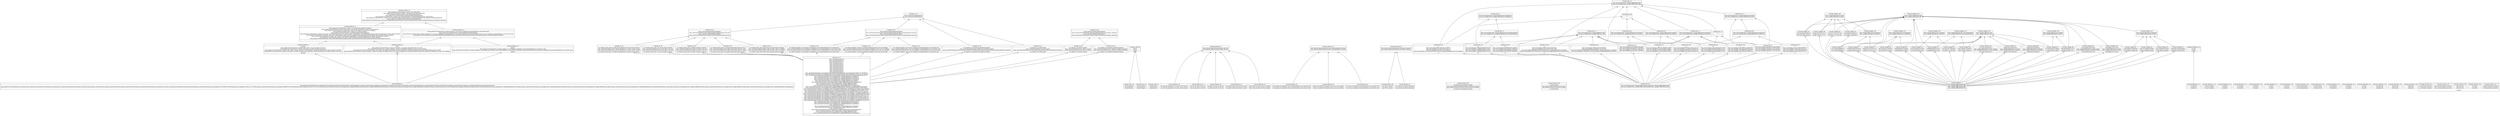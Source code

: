 digraph G { 
	rankdir=BT;
subgraph products { 
label="products";
7 [shape=record,label="{Concept_products_7|exist_products2UserStories(exist_userStories2mrs(12)&exist_userStories2mrs(10)&exist_userStories2mrs(11)&exist_userStories2mrs(1)&exist_userStories2mrs(2)&exist_userStories2mrs(3)&exist_userStories2mrs(4)&exist_userStories2mrs(5)&exist_userStories2mrs(6)&exist_userStories2mrs(7)&exist_userStories2mrs(8)&exist_userStories2mrs(9))\nexist_products2UserStories(exist_userStories2mrs(12)&exist_userStories2mrs(10)&exist_userStories2mrs(11)&exist_userStories2mrs(1)&exist_userStories2mrs(2)&exist_userStories2mrs(3)&exist_userStories2mrs(4)&exist_userStories2mrs(5)&exist_userStories2mrs(6)&exist_userStories2mrs(7)&exist_userStories2mrs(8)&exist_userStories2mrs(9)&exist_userStories2mrs(exist_mrs2changes(762370063873822982)&exist_mrs2changes(2013845107719879822))&exist_userStories2mrs(exist_mrs2changes(-6845893734383208364)&exist_mrs2changes(2354241747147181138))&exist_userStories2mrs(exist_mrs2changes(exist_changes2diffs(renamed_file)&exist_changes2diffs(deleted_file)))&exist_userStories2mrs(exist_mrs2changes(exist_changes2filenames(src/plotList)))&exist_userStories2mrs(exist_mrs2changes(exist_changes2filenames(src/admin)))&exist_userStories2mrs(exist_mrs2changes(exist_changes2filenames(src/weather)))&exist_userStories2mrs(exist_mrs2changes(exist_changes2filenames(src/farmer)))&exist_userStories2mrs(exist_mrs2changes(exist_changes2filenames(src/plot)))&exist_userStories2mrs(exist_mrs2changes(exist_changes2filenames(src/recommendation)))&exist_userStories2mrs(exist_mrs2changes(exist_changes2diffs(edited_file)))&exist_userStories2mrs(exist_mrs2changes(exist_changes2diffs(new_file)))&exist_userStories2mrs(exist_mrs2changes(exist_changes2filenames(src/irrigation))))\n|}"];
8 [shape=record,label="{Concept_products_8|Vine\nexist_products2UserStories(As a farmer with a plot I can export observation data for a plot)\nexist_products2UserStories(As a farmer irrigator I choose my preferred irrigation unit in my user-settings)\nexist_products2UserStories(As a farmer with a plot I can export observation data for a plot&exist_userStories2features(can export observation data for a plot))\nexist_products2UserStories(As a farmer irrigator I choose my preferred irrigation unit in my user-settings&exist_userStories2features(choose my preferred irrigation unit in my user-settings))\n|Vine\n}"];
9 [shape=record,label="{Concept_products_9|Orchard\nexist_products2UserStories(As a farmer with a plot I can sort my plots in the list)\nexist_products2UserStories(As a farmer with a plot I can filter my plots in the list)\nexist_products2UserStories(As a farmer with a plot I can sort my plots in the list&exist_userStories2features(can sort my plots in the list))\nexist_products2UserStories(As a farmer with a plot I can filter my plots in the list&exist_userStories2features(can filter my plots in the list))\n|Orchard\n}"];
10 [shape=record,label="{Concept_products_10|Almond\nexist_products2UserStories(As a farmer irrigator I can manage my irrigations and recommendations in my favorite unit)\nexist_products2UserStories(As a farmer irrigator I can manage my irrigations and recommendations in my favorite unit&exist_userStories2features(can manage my irrigations and recommendations in my favorite unit))\n|Almond\n}"];
11 [shape=record,label="{Concept_products_11|exist_products2UserStories(As a farmer  I can refresh the predicted weather)\nexist_products2UserStories(As a farmer with a plot I can edit the parameters of a plot (current season))\nexist_products2UserStories(As a farmer with a plot I know when my plots will be in danger)\nexist_products2UserStories(As a admin I can CRUD a farmer)\nexist_products2UserStories(exist_userStories2Roles(farmerwithplot))\nexist_products2UserStories(As a farmer with a plot I can edit the parameters of a plot (current season)&exist_userStories2features(can edit the parameters of a plot current season))\nexist_products2UserStories(As a farmer with a plot I know when my plots will be in danger&exist_userStories2features(know when my plots will be in danger))\nexist_products2UserStories(As a farmer  I can refresh the predicted weather&exist_userStories2features(can refresh the predicted weather))\nexist_products2UserStories(As a admin I can CRUD a farmer&exist_userStories2features(can CRUD a farmer))\nexist_products2UserStories(exist_userStories2Roles(farmerwithplot)&exist_userStories2features(exist_features2AbstracFeatures(plots plot list)))\n|}"];
12 [shape=record,label="{Concept_products_12|exist_products2UserStories(As a farmer irrigator I can view my irrigation recommendations in my favorite unit)\nexist_products2UserStories(exist_userStories2Roles(farmerirrigator))\nexist_products2UserStories(As a farmer irrigator I can view my irrigation recommendations in my favorite unit&exist_userStories2features(can view my irrigation recommendations in my favorite unit))\nexist_products2UserStories(exist_userStories2Roles(farmerirrigator)&exist_userStories2features(exist_features2AbstracFeatures(unit recommendations favorite)))\n|}"];
13 [shape=record,label="{Concept_products_13|exist_products2UserStories(As a farmer I can CRUD plots)\nexist_products2UserStories(As a admin I can relaunch all failed simulation)\nexist_products2UserStories(exist_userStories2Roles(farmer))\nexist_products2UserStories(exist_userStories2Roles(administrator))\nexist_products2UserStories(As a farmer I can CRUD plots&exist_userStories2features(can CRUD plots))\nexist_products2UserStories(As a admin I can relaunch all failed simulation&exist_userStories2features(can relaunch all failed simulation))\nexist_products2UserStories(exist_userStories2Roles(farmer))\nexist_products2UserStories(exist_userStories2Roles(administrator)&exist_userStories2features(exist_features2AbstracFeatures(crud farmer relaunch)))\n|}"];
	7 -> 8
	7 -> 9
	7 -> 10
	8 -> 11
	9 -> 11
	8 -> 12
	10 -> 12
	11 -> 13
	12 -> 13
}
subgraph US { 
label="US";
17 [shape=record,label="{Concept_US_17|exist_userStories2mrs(12)\nexist_userStories2mrs(10)\nexist_userStories2mrs(11)\nexist_userStories2mrs(1)\nexist_userStories2mrs(2)\nexist_userStories2mrs(3)\nexist_userStories2mrs(4)\nexist_userStories2mrs(5)\nexist_userStories2mrs(6)\nexist_userStories2mrs(7)\nexist_userStories2mrs(8)\nexist_userStories2mrs(9)\nexist_userStories2mrs(exist_mrs2changes(762370063873822982)&exist_mrs2changes(2013845107719879822))\nexist_userStories2mrs(exist_mrs2changes(-6845893734383208364)&exist_mrs2changes(2354241747147181138))\nexist_userStories2mrs(exist_mrs2changes(exist_changes2diffs(renamed_file)&exist_changes2diffs(deleted_file)))\nexist_userStories2mrs(exist_mrs2changes(exist_changes2filenames(src/plotList)))\nexist_userStories2mrs(exist_mrs2changes(exist_changes2filenames(src/admin)))\nexist_userStories2mrs(exist_mrs2changes(exist_changes2filenames(src/weather)))\nexist_userStories2mrs(exist_mrs2changes(exist_changes2filenames(src/farmer)))\nexist_userStories2mrs(exist_mrs2changes(exist_changes2filenames(src/plot)))\nexist_userStories2mrs(exist_mrs2changes(exist_changes2filenames(src/recommendation)))\nexist_userStories2mrs(exist_mrs2changes(exist_changes2diffs(edited_file)))\nexist_userStories2mrs(exist_mrs2changes(exist_changes2diffs(new_file)))\nexist_userStories2mrs(exist_mrs2changes(exist_changes2filenames(src/irrigation)))\nexist_userStories2mrs(exist_mrs2changes(exist_changes2diffs(renamed_file)&exist_changes2diffs(deleted_file)))\nexist_userStories2mrs(exist_mrs2changes(762370063873822982)&exist_mrs2changes(2013845107719879822))\nexist_userStories2mrs(11&exist_mrs2changes(-9087347948894523908)&exist_mrs2changes(5779330553623749495))\nexist_userStories2mrs(12&exist_mrs2changes(1202233618030231494)&exist_mrs2changes(681885582466137227))\nexist_userStories2mrs(exist_mrs2changes(-6845893734383208364)&exist_mrs2changes(2354241747147181138))\nexist_userStories2mrs(5&exist_mrs2changes(6485002724220797275)&exist_mrs2changes(1231590037910604010))\nexist_userStories2mrs(10&exist_mrs2changes(-2046056796435610876)&exist_mrs2changes(-1560880583632011625))\nexist_userStories2mrs(3&exist_mrs2changes(-5921696810744496784)&exist_mrs2changes(-5637045100057961814))\nexist_userStories2mrs(4&exist_mrs2changes(-7072470365386866477)&exist_mrs2changes(678907345253714712))\nexist_userStories2mrs(8&exist_mrs2changes(1859600636541544962)&exist_mrs2changes(4392746290174839510))\nexist_userStories2mrs(9&exist_mrs2changes(8612208252073780035)&exist_mrs2changes(-4573193132854164117))\nexist_userStories2mrs(6&exist_mrs2changes(-8626457832150297401)&exist_mrs2changes(-6532235692255975769))\nexist_userStories2mrs(7&exist_mrs2changes(1309428287814460503)&exist_mrs2changes(-2361689441167315675))\nexist_userStories2mrs(exist_mrs2changes(exist_changes2filenames(src/plotList)))\nexist_userStories2mrs(exist_mrs2changes(exist_changes2filenames(src/admin)))\nexist_userStories2mrs(exist_mrs2changes(exist_changes2filenames(src/weather)))\nexist_userStories2mrs(1)\nexist_userStories2mrs(exist_mrs2changes(exist_changes2filenames(src/farmer)))\nexist_userStories2mrs(exist_mrs2changes(exist_changes2filenames(src/plot)))\nexist_userStories2mrs(2)\nexist_userStories2mrs(exist_mrs2changes(exist_changes2filenames(src/recommendation)))\nexist_userStories2mrs(exist_mrs2changes(exist_changes2diffs(edited_file)))\nexist_userStories2mrs(exist_mrs2changes(exist_changes2diffs(new_file)))\nexist_userStories2mrs(exist_mrs2changes(exist_changes2filenames(src/irrigation)))\n|}"];
18 [shape=record,label="{Concept_US_18|As a farmer with a plot I can edit the parameters of a plot (current season)\nexist_userStories2features(can edit the parameters of a plot current season)\nexist_userStories2features(can edit the parameters of a plot current season)\n|As a farmer with a plot I can edit the parameters of a plot (current season)\n}"];
19 [shape=record,label="{Concept_US_19|As a farmer with a plot I can sort my plots in the list\nexist_userStories2features(can sort my plots in the list)\nexist_userStories2features(can sort my plots in the list)\n|As a farmer with a plot I can sort my plots in the list\n}"];
20 [shape=record,label="{Concept_US_20|As a farmer with a plot I can filter my plots in the list\nexist_userStories2features(can filter my plots in the list)\nexist_userStories2features(can filter my plots in the list)\n|As a farmer with a plot I can filter my plots in the list\n}"];
21 [shape=record,label="{Concept_US_21|As a farmer with a plot I can export observation data for a plot\nexist_userStories2features(can export observation data for a plot)\nexist_userStories2features(can export observation data for a plot)\n|As a farmer with a plot I can export observation data for a plot\n}"];
22 [shape=record,label="{Concept_US_22|As a farmer with a plot I know when my plots will be in danger\nexist_userStories2features(know when my plots will be in danger)\nexist_userStories2features(know when my plots will be in danger)\n|As a farmer with a plot I know when my plots will be in danger\n}"];
23 [shape=record,label="{Concept_US_23|As a farmer irrigator I can manage my irrigations and recommendations in my favorite unit\nexist_userStories2features(can manage my irrigations and recommendations in my favorite unit)\nexist_userStories2features(can manage my irrigations and recommendations in my favorite unit)\n|As a farmer irrigator I can manage my irrigations and recommendations in my favorite unit\n}"];
24 [shape=record,label="{Concept_US_24|As a farmer irrigator I choose my preferred irrigation unit in my user-settings\nexist_userStories2features(choose my preferred irrigation unit in my user-settings)\nexist_userStories2features(choose my preferred irrigation unit in my user-settings)\n|As a farmer irrigator I choose my preferred irrigation unit in my user-settings\n}"];
25 [shape=record,label="{Concept_US_25|As a farmer irrigator I can view my irrigation recommendations in my favorite unit\nexist_userStories2features(can view my irrigation recommendations in my favorite unit)\nexist_userStories2features(can view my irrigation recommendations in my favorite unit)\n|As a farmer irrigator I can view my irrigation recommendations in my favorite unit\n}"];
26 [shape=record,label="{Concept_US_26|As a farmer  I can refresh the predicted weather\nexist_userStories2features(can refresh the predicted weather)\nexist_userStories2features(can refresh the predicted weather&exist_features2AbstracFeatures(refresh predicted weather))\n|As a farmer  I can refresh the predicted weather\n}"];
27 [shape=record,label="{Concept_US_27|As a farmer I can CRUD plots\nexist_userStories2features(can CRUD plots)\nexist_userStories2features(can CRUD plots&exist_features2AbstracFeatures(crud plots))\n|As a farmer I can CRUD plots\n}"];
28 [shape=record,label="{Concept_US_28|As a admin I can CRUD a farmer\nexist_userStories2features(can CRUD a farmer)\nexist_userStories2features(can CRUD a farmer)\n|As a admin I can CRUD a farmer\n}"];
29 [shape=record,label="{Concept_US_29|As a admin I can relaunch all failed simulation\nexist_userStories2features(can relaunch all failed simulation)\nexist_userStories2features(can relaunch all failed simulation)\n|As a admin I can relaunch all failed simulation\n}"];
30 [shape=record,label="{Concept_US_30|exist_userStories2Roles(farmerwithplot)\nexist_userStories2features(exist_features2AbstracFeatures(plots plot list))\nexist_userStories2Roles(farmerwithplot)\nexist_userStories2features(exist_features2AbstracFeatures(plots plot list))\n|}"];
31 [shape=record,label="{Concept_US_31|exist_userStories2Roles(farmerirrigator)\nexist_userStories2features(exist_features2AbstracFeatures(unit recommendations favorite))\nexist_userStories2Roles(farmerirrigator)\nexist_userStories2features(exist_features2AbstracFeatures(unit recommendations favorite))\n|}"];
32 [shape=record,label="{Concept_US_32|exist_userStories2Roles(farmer)\nexist_userStories2Roles(farmer)\n|}"];
33 [shape=record,label="{Concept_US_33|exist_userStories2Roles(administrator)\nexist_userStories2features(exist_features2AbstracFeatures(crud farmer relaunch))\nexist_userStories2Roles(administrator)\nexist_userStories2features(exist_features2AbstracFeatures(crud farmer relaunch))\n|}"];
	17 -> 18
	17 -> 19
	17 -> 20
	17 -> 21
	17 -> 22
	17 -> 23
	17 -> 24
	17 -> 25
	17 -> 26
	17 -> 27
	17 -> 28
	17 -> 29
	18 -> 30
	19 -> 30
	20 -> 30
	21 -> 30
	22 -> 30
	23 -> 31
	24 -> 31
	25 -> 31
	26 -> 32
	27 -> 32
	30 -> 32
	31 -> 32
	28 -> 33
	29 -> 33
}
subgraph roles { 
label="roles";
34 [shape=record,label="{Concept_roles_34|farmerwithplot\n|farmerwithplot\n}"];
35 [shape=record,label="{Concept_roles_35|farmerirrigator\n|farmerirrigator\n}"];
36 [shape=record,label="{Concept_roles_36|farmer\n|farmer\n}"];
37 [shape=record,label="{Concept_roles_37|administrator\n|administrator\n}"];
	34 -> 36
	35 -> 36
}
subgraph features { 
label="features";
38 [shape=record,label="{Concept_features_38|can edit the parameters of a plot current season\n|can edit the parameters of a plot current season\n}"];
39 [shape=record,label="{Concept_features_39|can sort my plots in the list\n|can sort my plots in the list\n}"];
40 [shape=record,label="{Concept_features_40|can filter my plots in the list\n|can filter my plots in the list\n}"];
41 [shape=record,label="{Concept_features_41|can export observation data for a plot\n|can export observation data for a plot\n}"];
42 [shape=record,label="{Concept_features_42|know when my plots will be in danger\n|know when my plots will be in danger\n}"];
43 [shape=record,label="{Concept_features_43|can manage my irrigations and recommendations in my favorite unit\n|can manage my irrigations and recommendations in my favorite unit\n}"];
44 [shape=record,label="{Concept_features_44|choose my preferred irrigation unit in my user-settings\n|choose my preferred irrigation unit in my user-settings\n}"];
45 [shape=record,label="{Concept_features_45|can view my irrigation recommendations in my favorite unit\n|can view my irrigation recommendations in my favorite unit\n}"];
46 [shape=record,label="{Concept_features_46|can CRUD a farmer\n|can CRUD a farmer\n}"];
47 [shape=record,label="{Concept_features_47|can relaunch all failed simulation\n|can relaunch all failed simulation\n}"];
48 [shape=record,label="{Concept_features_48|can refresh the predicted weather\nexist_features2AbstracFeatures(refresh predicted weather)\nexist_features2AbstracFeatures(refresh predicted weather)\n|can refresh the predicted weather\n}"];
49 [shape=record,label="{Concept_features_49|can CRUD plots\nexist_features2AbstracFeatures(crud plots)\nexist_features2AbstracFeatures(crud plots)\n|can CRUD plots\n}"];
50 [shape=record,label="{Concept_features_50|exist_features2AbstracFeatures(plots plot list)\nexist_features2AbstracFeatures(plots plot list)\n|}"];
51 [shape=record,label="{Concept_features_51|exist_features2AbstracFeatures(unit recommendations favorite)\nexist_features2AbstracFeatures(unit recommendations favorite)\n|}"];
52 [shape=record,label="{Concept_features_52|exist_features2AbstracFeatures(crud farmer relaunch)\nexist_features2AbstracFeatures(crud farmer relaunch)\n|}"];
	38 -> 50
	39 -> 50
	40 -> 50
	41 -> 50
	42 -> 50
	43 -> 51
	44 -> 51
	45 -> 51
	46 -> 52
	47 -> 52
}
subgraph mrs { 
label="mrs";
53 [shape=record,label="{Concept_mrs_53|exist_mrs2changes(exist_changes2diffs(renamed_file)&exist_changes2diffs(deleted_file))\nexist_mrs2changes(exist_changes2diffs(renamed_file)&exist_changes2diffs(deleted_file))\n|}"];
54 [shape=record,label="{Concept_mrs_54|exist_mrs2changes(762370063873822982)\nexist_mrs2changes(2013845107719879822)\nexist_mrs2changes(762370063873822982)\nexist_mrs2changes(2013845107719879822)\n|1\n}"];
55 [shape=record,label="{Concept_mrs_55|11\nexist_mrs2changes(-9087347948894523908)\nexist_mrs2changes(5779330553623749495)\nexist_mrs2changes(-9087347948894523908)\nexist_mrs2changes(5779330553623749495)\n|11\n}"];
56 [shape=record,label="{Concept_mrs_56|12\nexist_mrs2changes(1202233618030231494)\nexist_mrs2changes(681885582466137227)\nexist_mrs2changes(1202233618030231494)\nexist_mrs2changes(681885582466137227)\n|12\n}"];
57 [shape=record,label="{Concept_mrs_57|exist_mrs2changes(-6845893734383208364)\nexist_mrs2changes(2354241747147181138)\nexist_mrs2changes(-6845893734383208364)\nexist_mrs2changes(2354241747147181138)\n|2\n}"];
58 [shape=record,label="{Concept_mrs_58|5\nexist_mrs2changes(6485002724220797275)\nexist_mrs2changes(1231590037910604010)\nexist_mrs2changes(6485002724220797275)\nexist_mrs2changes(1231590037910604010)\n|5\n}"];
59 [shape=record,label="{Concept_mrs_59|10\nexist_mrs2changes(-2046056796435610876)\nexist_mrs2changes(-1560880583632011625)\nexist_mrs2changes(-2046056796435610876)\nexist_mrs2changes(-1560880583632011625)\n|10\n}"];
60 [shape=record,label="{Concept_mrs_60|3\nexist_mrs2changes(-5921696810744496784)\nexist_mrs2changes(-5637045100057961814)\nexist_mrs2changes(-5921696810744496784)\nexist_mrs2changes(-5637045100057961814)\n|3\n}"];
61 [shape=record,label="{Concept_mrs_61|4\nexist_mrs2changes(-7072470365386866477)\nexist_mrs2changes(678907345253714712)\nexist_mrs2changes(-7072470365386866477)\nexist_mrs2changes(678907345253714712)\n|4\n}"];
62 [shape=record,label="{Concept_mrs_62|8\nexist_mrs2changes(1859600636541544962)\nexist_mrs2changes(4392746290174839510)\nexist_mrs2changes(1859600636541544962)\nexist_mrs2changes(4392746290174839510)\n|8\n}"];
63 [shape=record,label="{Concept_mrs_63|9\nexist_mrs2changes(8612208252073780035)\nexist_mrs2changes(-4573193132854164117)\nexist_mrs2changes(8612208252073780035)\nexist_mrs2changes(-4573193132854164117&exist_changes2filenames(src/user-settings))\n|9\n}"];
64 [shape=record,label="{Concept_mrs_64|6\nexist_mrs2changes(-8626457832150297401)\nexist_mrs2changes(-6532235692255975769)\nexist_mrs2changes(-8626457832150297401&exist_changes2filenames(src/export))\nexist_mrs2changes(-6532235692255975769&exist_changes2filenames(src/observation))\n|6\n}"];
65 [shape=record,label="{Concept_mrs_65|7\nexist_mrs2changes(1309428287814460503)\nexist_mrs2changes(-2361689441167315675)\nexist_mrs2changes(1309428287814460503&exist_changes2filenames(src/danger))\nexist_mrs2changes(-2361689441167315675&exist_changes2filenames(src/alert))\n|7\n}"];
66 [shape=record,label="{Concept_mrs_66|exist_mrs2changes(exist_changes2filenames(src/plotList))\nexist_mrs2changes(exist_changes2filenames(src/plotList))\n|}"];
67 [shape=record,label="{Concept_mrs_67|exist_mrs2changes(exist_changes2filenames(src/admin))\nexist_mrs2changes(exist_changes2filenames(src/admin))\n|}"];
68 [shape=record,label="{Concept_mrs_68|exist_mrs2changes(exist_changes2filenames(src/weather))\nexist_mrs2changes(exist_changes2filenames(src/weather))\n|}"];
69 [shape=record,label="{Concept_mrs_69|1\n|}"];
70 [shape=record,label="{Concept_mrs_70|exist_mrs2changes(exist_changes2filenames(src/farmer))\nexist_mrs2changes(exist_changes2filenames(src/farmer))\n|}"];
71 [shape=record,label="{Concept_mrs_71|exist_mrs2changes(exist_changes2filenames(src/plot))\nexist_mrs2changes(exist_changes2filenames(src/plot))\n|}"];
72 [shape=record,label="{Concept_mrs_72|2\n|}"];
73 [shape=record,label="{Concept_mrs_73|exist_mrs2changes(exist_changes2filenames(src/recommendation))\nexist_mrs2changes(exist_changes2filenames(src/recommendation))\n|}"];
74 [shape=record,label="{Concept_mrs_74|exist_mrs2changes(exist_changes2diffs(edited_file))\nexist_mrs2changes(exist_changes2diffs(edited_file))\n|}"];
75 [shape=record,label="{Concept_mrs_75|exist_mrs2changes(exist_changes2diffs(new_file))\nexist_mrs2changes(exist_changes2diffs(new_file))\n|}"];
76 [shape=record,label="{Concept_mrs_76|exist_mrs2changes(exist_changes2filenames(src/irrigation))\nexist_mrs2changes(exist_changes2filenames(src/irrigation))\n|}"];
	53 -> 54
	53 -> 55
	53 -> 56
	53 -> 57
	53 -> 58
	53 -> 59
	53 -> 60
	53 -> 61
	53 -> 62
	53 -> 63
	53 -> 64
	53 -> 65
	58 -> 66
	61 -> 66
	55 -> 67
	56 -> 67
	54 -> 68
	56 -> 68
	59 -> 69
	67 -> 69
	68 -> 69
	54 -> 70
	55 -> 70
	57 -> 70
	60 -> 70
	57 -> 71
	60 -> 71
	66 -> 71
	56 -> 72
	57 -> 72
	59 -> 73
	62 -> 73
	63 -> 74
	64 -> 74
	65 -> 74
	69 -> 74
	70 -> 74
	71 -> 74
	72 -> 74
	54 -> 75
	55 -> 75
	58 -> 75
	62 -> 75
	63 -> 75
	64 -> 75
	65 -> 75
	63 -> 76
	73 -> 76
}
subgraph changes { 
label="changes";
77 [shape=record,label="{Concept_changes_77|exist_changes2diffs(renamed_file)\nexist_changes2diffs(deleted_file)\nexist_changes2diffs(renamed_file)\nexist_changes2diffs(deleted_file)\n|}"];
78 [shape=record,label="{Concept_changes_78|-7072470365386866477\n|-7072470365386866477\n}"];
79 [shape=record,label="{Concept_changes_79|6485002724220797275\n|6485002724220797275\n}"];
80 [shape=record,label="{Concept_changes_80|762370063873822982\n|762370063873822982\n}"];
81 [shape=record,label="{Concept_changes_81|2013845107719879822\n|2013845107719879822\n}"];
82 [shape=record,label="{Concept_changes_82|-6845893734383208364\n|-6845893734383208364\n}"];
83 [shape=record,label="{Concept_changes_83|2354241747147181138\n|2354241747147181138\n}"];
84 [shape=record,label="{Concept_changes_84|-5921696810744496784\n|-5921696810744496784\n}"];
85 [shape=record,label="{Concept_changes_85|-5637045100057961814\n|-5637045100057961814\n}"];
86 [shape=record,label="{Concept_changes_86|678907345253714712\n|678907345253714712\n}"];
87 [shape=record,label="{Concept_changes_87|1231590037910604010\n|1231590037910604010\n}"];
88 [shape=record,label="{Concept_changes_88|1859600636541544962\n|1859600636541544962\n}"];
89 [shape=record,label="{Concept_changes_89|4392746290174839510\n|4392746290174839510\n}"];
90 [shape=record,label="{Concept_changes_90|8612208252073780035\n|8612208252073780035\n}"];
91 [shape=record,label="{Concept_changes_91|-2046056796435610876\n|-2046056796435610876\n}"];
92 [shape=record,label="{Concept_changes_92|-1560880583632011625\n|-1560880583632011625\n}"];
93 [shape=record,label="{Concept_changes_93|-9087347948894523908\n|-9087347948894523908\n}"];
94 [shape=record,label="{Concept_changes_94|5779330553623749495\n|5779330553623749495\n}"];
95 [shape=record,label="{Concept_changes_95|1202233618030231494\n|1202233618030231494\n}"];
96 [shape=record,label="{Concept_changes_96|681885582466137227\n|681885582466137227\n}"];
97 [shape=record,label="{Concept_changes_97|-8626457832150297401\nexist_changes2filenames(src/export)\nexist_changes2filenames(src/export)\n|-8626457832150297401\n}"];
98 [shape=record,label="{Concept_changes_98|-6532235692255975769\nexist_changes2filenames(src/observation)\nexist_changes2filenames(src/observation)\n|-6532235692255975769\n}"];
99 [shape=record,label="{Concept_changes_99|1309428287814460503\nexist_changes2filenames(src/danger)\nexist_changes2filenames(src/danger)\n|1309428287814460503\n}"];
100 [shape=record,label="{Concept_changes_100|-2361689441167315675\nexist_changes2filenames(src/alert)\nexist_changes2filenames(src/alert)\n|-2361689441167315675\n}"];
101 [shape=record,label="{Concept_changes_101|-4573193132854164117\nexist_changes2filenames(src/user-settings)\nexist_changes2filenames(src/user-settings)\n|-4573193132854164117\n}"];
102 [shape=record,label="{Concept_changes_102|exist_changes2filenames(src/farmer)\nexist_changes2filenames(src/farmer)\n|}"];
103 [shape=record,label="{Concept_changes_103|exist_changes2filenames(src/plotList)\nexist_changes2filenames(src/plotList)\n|}"];
104 [shape=record,label="{Concept_changes_104|exist_changes2diffs(edited_file)\nexist_changes2diffs(edited_file)\n|}"];
105 [shape=record,label="{Concept_changes_105|exist_changes2diffs(new_file)\nexist_changes2diffs(new_file)\n|}"];
106 [shape=record,label="{Concept_changes_106|exist_changes2filenames(src/plot)\nexist_changes2filenames(src/plot)\n|}"];
107 [shape=record,label="{Concept_changes_107|exist_changes2filenames(src/irrigation)\nexist_changes2filenames(src/irrigation)\n|}"];
108 [shape=record,label="{Concept_changes_108|exist_changes2filenames(src/admin)\nexist_changes2filenames(src/admin)\n|}"];
109 [shape=record,label="{Concept_changes_109|exist_changes2filenames(src/weather)\nexist_changes2filenames(src/weather)\n|}"];
110 [shape=record,label="{Concept_changes_110|exist_changes2filenames(src/recommendation)\nexist_changes2filenames(src/recommendation)\n|}"];
	77 -> 78
	77 -> 79
	77 -> 80
	77 -> 81
	77 -> 82
	77 -> 83
	77 -> 84
	77 -> 85
	77 -> 86
	77 -> 87
	77 -> 88
	77 -> 89
	77 -> 90
	77 -> 91
	77 -> 92
	77 -> 93
	77 -> 94
	77 -> 95
	77 -> 96
	77 -> 97
	77 -> 98
	77 -> 99
	77 -> 100
	77 -> 101
	80 -> 102
	82 -> 102
	84 -> 102
	93 -> 102
	78 -> 103
	79 -> 103
	78 -> 104
	83 -> 104
	85 -> 104
	86 -> 104
	87 -> 104
	90 -> 104
	91 -> 104
	92 -> 104
	95 -> 104
	96 -> 104
	98 -> 104
	100 -> 104
	102 -> 104
	79 -> 105
	81 -> 105
	88 -> 105
	89 -> 105
	94 -> 105
	97 -> 105
	99 -> 105
	101 -> 105
	83 -> 106
	85 -> 106
	86 -> 106
	87 -> 106
	103 -> 106
	88 -> 107
	90 -> 107
	91 -> 107
	94 -> 108
	96 -> 108
	81 -> 109
	95 -> 109
	89 -> 110
	92 -> 110
}
subgraph filenames { 
label="filenames";
111 [shape=record,label="{Concept_filenames_111|src/plotList\n|src/plotList\n}"];
112 [shape=record,label="{Concept_filenames_112|src/user-settings\n|src/user-settings\n}"];
113 [shape=record,label="{Concept_filenames_113|src/plot\n|src/plot\n}"];
114 [shape=record,label="{Concept_filenames_114|src/admin\n|src/admin\n}"];
115 [shape=record,label="{Concept_filenames_115|src/weather\n|src/weather\n}"];
116 [shape=record,label="{Concept_filenames_116|src/export\n|src/export\n}"];
117 [shape=record,label="{Concept_filenames_117|src/alert\n|src/alert\n}"];
118 [shape=record,label="{Concept_filenames_118|src/farmer\n|src/farmer\n}"];
119 [shape=record,label="{Concept_filenames_119|src/recommendation\n|src/recommendation\n}"];
120 [shape=record,label="{Concept_filenames_120|src/observation\n|src/observation\n}"];
121 [shape=record,label="{Concept_filenames_121|src/irrigation\n|src/irrigation\n}"];
122 [shape=record,label="{Concept_filenames_122|src/danger\n|src/danger\n}"];
	111 -> 113
}
subgraph editTypes { 
label="editTypes";
123 [shape=record,label="{Concept_editTypes_123|new_file\n|new_file\n}"];
124 [shape=record,label="{Concept_editTypes_124|renamed_file\n|renamed_file\n}"];
125 [shape=record,label="{Concept_editTypes_125|deleted_file\n|deleted_file\n}"];
126 [shape=record,label="{Concept_editTypes_126|edited_file\n|edited_file\n}"];
}
subgraph clusters { 
label="clusters";
127 [shape=record,label="{Concept_clusters_127|refresh predicted weather\n|refresh predicted weather\n}"];
128 [shape=record,label="{Concept_clusters_128|crud plots\n|crud plots\n}"];
129 [shape=record,label="{Concept_clusters_129|plots plot list\n|plots plot list\n}"];
130 [shape=record,label="{Concept_clusters_130|unit recommendations favorite\n|unit recommendations favorite\n}"];
131 [shape=record,label="{Concept_clusters_131|crud farmer relaunch\n|crud farmer relaunch\n}"];
}
}